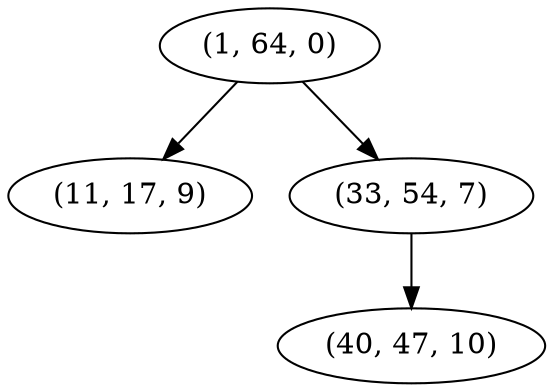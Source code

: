 digraph tree {
    "(1, 64, 0)";
    "(11, 17, 9)";
    "(33, 54, 7)";
    "(40, 47, 10)";
    "(1, 64, 0)" -> "(11, 17, 9)";
    "(1, 64, 0)" -> "(33, 54, 7)";
    "(33, 54, 7)" -> "(40, 47, 10)";
}
